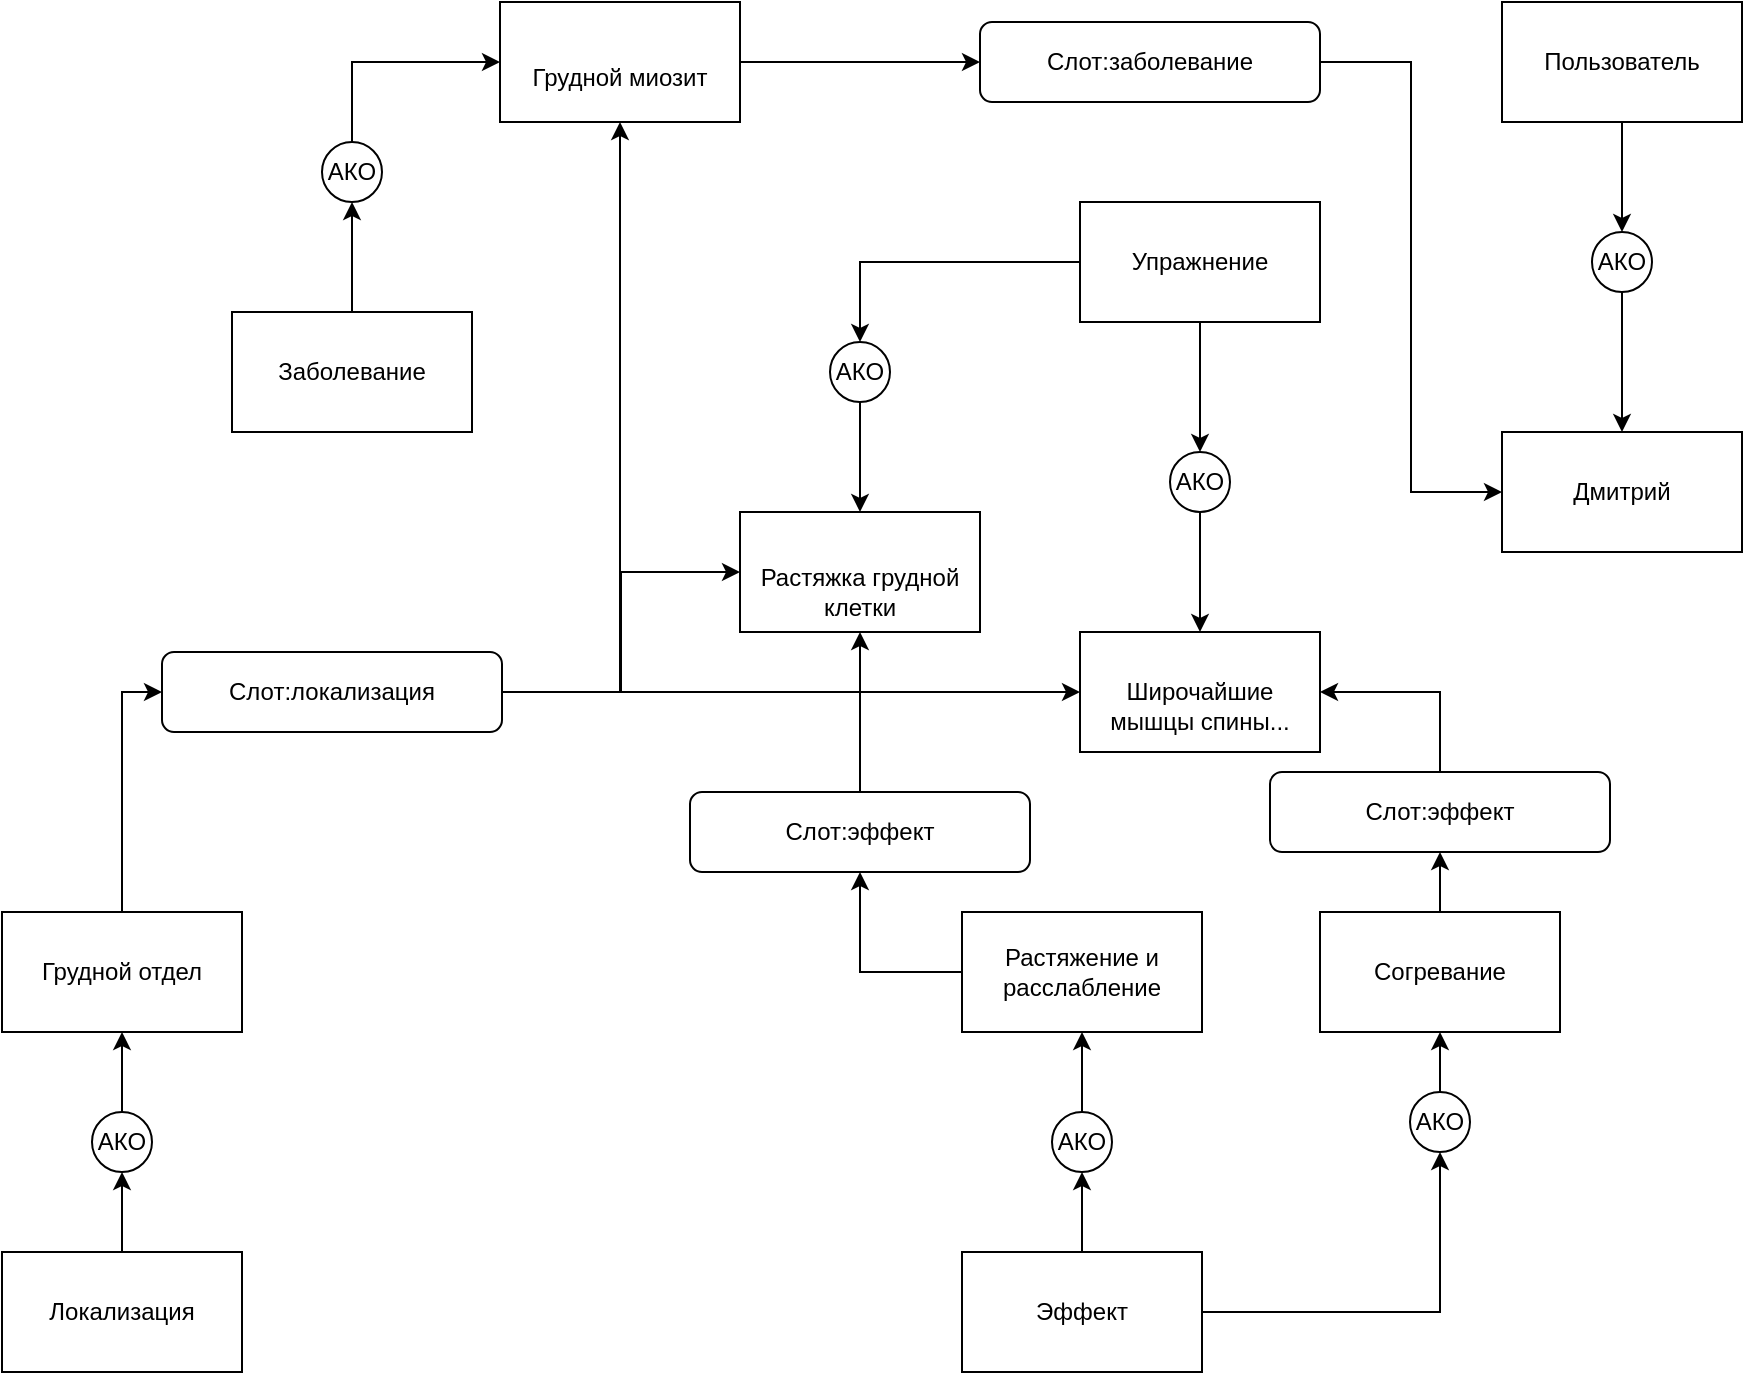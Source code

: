 <mxfile version="21.3.2" type="github">
  <diagram id="C5RBs43oDa-KdzZeNtuy" name="Page-1">
    <mxGraphModel dx="2168" dy="813" grid="1" gridSize="10" guides="1" tooltips="1" connect="1" arrows="1" fold="1" page="1" pageScale="1" pageWidth="827" pageHeight="1169" math="0" shadow="0">
      <root>
        <mxCell id="WIyWlLk6GJQsqaUBKTNV-0" />
        <mxCell id="WIyWlLk6GJQsqaUBKTNV-1" parent="WIyWlLk6GJQsqaUBKTNV-0" />
        <mxCell id="NH6UCcypnFRTFc6faVXU-13" style="edgeStyle=orthogonalEdgeStyle;rounded=0;orthogonalLoop=1;jettySize=auto;html=1;exitX=0.5;exitY=0;exitDx=0;exitDy=0;entryX=0.5;entryY=1;entryDx=0;entryDy=0;" edge="1" parent="WIyWlLk6GJQsqaUBKTNV-1" source="NH6UCcypnFRTFc6faVXU-0" target="NH6UCcypnFRTFc6faVXU-8">
          <mxGeometry relative="1" as="geometry" />
        </mxCell>
        <mxCell id="NH6UCcypnFRTFc6faVXU-0" value="Заболевание" style="rounded=0;whiteSpace=wrap;html=1;" vertex="1" parent="WIyWlLk6GJQsqaUBKTNV-1">
          <mxGeometry x="15" y="200" width="120" height="60" as="geometry" />
        </mxCell>
        <mxCell id="NH6UCcypnFRTFc6faVXU-21" style="edgeStyle=orthogonalEdgeStyle;rounded=0;orthogonalLoop=1;jettySize=auto;html=1;exitX=0.5;exitY=1;exitDx=0;exitDy=0;entryX=0.5;entryY=0;entryDx=0;entryDy=0;" edge="1" parent="WIyWlLk6GJQsqaUBKTNV-1" source="NH6UCcypnFRTFc6faVXU-1">
          <mxGeometry relative="1" as="geometry">
            <mxPoint x="499" y="270" as="targetPoint" />
          </mxGeometry>
        </mxCell>
        <mxCell id="NH6UCcypnFRTFc6faVXU-65" style="edgeStyle=orthogonalEdgeStyle;rounded=0;orthogonalLoop=1;jettySize=auto;html=1;exitX=0;exitY=0.5;exitDx=0;exitDy=0;entryX=0.5;entryY=0;entryDx=0;entryDy=0;" edge="1" parent="WIyWlLk6GJQsqaUBKTNV-1" source="NH6UCcypnFRTFc6faVXU-1" target="NH6UCcypnFRTFc6faVXU-27">
          <mxGeometry relative="1" as="geometry" />
        </mxCell>
        <mxCell id="NH6UCcypnFRTFc6faVXU-1" value="Упражнение" style="rounded=0;whiteSpace=wrap;html=1;" vertex="1" parent="WIyWlLk6GJQsqaUBKTNV-1">
          <mxGeometry x="439" y="145" width="120" height="60" as="geometry" />
        </mxCell>
        <mxCell id="NH6UCcypnFRTFc6faVXU-17" style="edgeStyle=orthogonalEdgeStyle;rounded=0;orthogonalLoop=1;jettySize=auto;html=1;exitX=0.5;exitY=1;exitDx=0;exitDy=0;entryX=0.5;entryY=0;entryDx=0;entryDy=0;" edge="1" parent="WIyWlLk6GJQsqaUBKTNV-1" source="NH6UCcypnFRTFc6faVXU-2" target="NH6UCcypnFRTFc6faVXU-16">
          <mxGeometry relative="1" as="geometry" />
        </mxCell>
        <mxCell id="NH6UCcypnFRTFc6faVXU-2" value="Пользователь" style="rounded=0;whiteSpace=wrap;html=1;" vertex="1" parent="WIyWlLk6GJQsqaUBKTNV-1">
          <mxGeometry x="650" y="45" width="120" height="60" as="geometry" />
        </mxCell>
        <mxCell id="NH6UCcypnFRTFc6faVXU-3" value="Дмитрий" style="rounded=0;whiteSpace=wrap;html=1;" vertex="1" parent="WIyWlLk6GJQsqaUBKTNV-1">
          <mxGeometry x="650" y="260" width="120" height="60" as="geometry" />
        </mxCell>
        <mxCell id="NH6UCcypnFRTFc6faVXU-4" value="&lt;br&gt;&lt;table style=&quot;border-collapse:&lt;br/&gt; collapse;width:234pt&quot; width=&quot;312&quot; cellspacing=&quot;0&quot; cellpadding=&quot;0&quot; border=&quot;0&quot;&gt;&lt;tbody&gt;&lt;tr style=&quot;height:15.0pt&quot; height=&quot;20&quot;&gt;  &lt;td style=&quot;height:15.0pt;width:234pt;word-break:initial;&lt;br/&gt;  color:var(--cib-color-neutral-foreground);font-size:var(--cib-type-body1-font-size);&lt;br/&gt;  line-height:var(--cib-type-body1-line-height);font-weight:var(--cib-type-body1-font-weight);&lt;br/&gt;  font-variation-settings: var(--cib-type-body1-font-variation-settings)&quot; width=&quot;312&quot; height=&quot;20&quot;&gt;Широчайшие&lt;br&gt;  мышцы спины...&lt;/td&gt;&lt;/tr&gt;&lt;/tbody&gt;&lt;/table&gt;" style="rounded=0;whiteSpace=wrap;html=1;" vertex="1" parent="WIyWlLk6GJQsqaUBKTNV-1">
          <mxGeometry x="439" y="360" width="120" height="60" as="geometry" />
        </mxCell>
        <mxCell id="NH6UCcypnFRTFc6faVXU-70" style="edgeStyle=orthogonalEdgeStyle;rounded=0;orthogonalLoop=1;jettySize=auto;html=1;exitX=1;exitY=0.5;exitDx=0;exitDy=0;entryX=0;entryY=0.5;entryDx=0;entryDy=0;" edge="1" parent="WIyWlLk6GJQsqaUBKTNV-1" source="NH6UCcypnFRTFc6faVXU-5" target="NH6UCcypnFRTFc6faVXU-67">
          <mxGeometry relative="1" as="geometry" />
        </mxCell>
        <mxCell id="NH6UCcypnFRTFc6faVXU-5" value="&lt;table style=&quot;border-collapse:&lt;br/&gt; collapse;width:158pt&quot; width=&quot;210&quot; cellspacing=&quot;0&quot; cellpadding=&quot;0&quot; border=&quot;0&quot;&gt;&lt;tbody&gt;&lt;tr style=&quot;height:15.75pt&quot; height=&quot;21&quot;&gt;&lt;br/&gt;  &lt;td style=&quot;height:15.75pt;width:158pt&quot; width=&quot;210&quot; height=&quot;21&quot;&gt;Грудной миозит&lt;/td&gt;&lt;/tr&gt;&lt;/tbody&gt;&lt;/table&gt;" style="rounded=0;whiteSpace=wrap;html=1;" vertex="1" parent="WIyWlLk6GJQsqaUBKTNV-1">
          <mxGeometry x="149" y="45" width="120" height="60" as="geometry" />
        </mxCell>
        <mxCell id="NH6UCcypnFRTFc6faVXU-14" style="edgeStyle=orthogonalEdgeStyle;rounded=0;orthogonalLoop=1;jettySize=auto;html=1;exitX=0.5;exitY=0;exitDx=0;exitDy=0;entryX=0;entryY=0.5;entryDx=0;entryDy=0;" edge="1" parent="WIyWlLk6GJQsqaUBKTNV-1" source="NH6UCcypnFRTFc6faVXU-8" target="NH6UCcypnFRTFc6faVXU-5">
          <mxGeometry relative="1" as="geometry" />
        </mxCell>
        <mxCell id="NH6UCcypnFRTFc6faVXU-8" value="АКО" style="ellipse;whiteSpace=wrap;html=1;aspect=fixed;" vertex="1" parent="WIyWlLk6GJQsqaUBKTNV-1">
          <mxGeometry x="60" y="115" width="30" height="30" as="geometry" />
        </mxCell>
        <mxCell id="NH6UCcypnFRTFc6faVXU-18" style="edgeStyle=orthogonalEdgeStyle;rounded=0;orthogonalLoop=1;jettySize=auto;html=1;exitX=0.5;exitY=1;exitDx=0;exitDy=0;entryX=0.5;entryY=0;entryDx=0;entryDy=0;" edge="1" parent="WIyWlLk6GJQsqaUBKTNV-1" source="NH6UCcypnFRTFc6faVXU-16" target="NH6UCcypnFRTFc6faVXU-3">
          <mxGeometry relative="1" as="geometry" />
        </mxCell>
        <mxCell id="NH6UCcypnFRTFc6faVXU-16" value="АКО" style="ellipse;whiteSpace=wrap;html=1;aspect=fixed;" vertex="1" parent="WIyWlLk6GJQsqaUBKTNV-1">
          <mxGeometry x="695" y="160" width="30" height="30" as="geometry" />
        </mxCell>
        <mxCell id="NH6UCcypnFRTFc6faVXU-22" style="edgeStyle=orthogonalEdgeStyle;rounded=0;orthogonalLoop=1;jettySize=auto;html=1;exitX=0.5;exitY=1;exitDx=0;exitDy=0;entryX=0.5;entryY=0;entryDx=0;entryDy=0;" edge="1" parent="WIyWlLk6GJQsqaUBKTNV-1" source="NH6UCcypnFRTFc6faVXU-20" target="NH6UCcypnFRTFc6faVXU-4">
          <mxGeometry relative="1" as="geometry" />
        </mxCell>
        <mxCell id="NH6UCcypnFRTFc6faVXU-20" value="АКО" style="ellipse;whiteSpace=wrap;html=1;aspect=fixed;" vertex="1" parent="WIyWlLk6GJQsqaUBKTNV-1">
          <mxGeometry x="484" y="270" width="30" height="30" as="geometry" />
        </mxCell>
        <mxCell id="NH6UCcypnFRTFc6faVXU-25" value="&lt;table style=&quot;border-collapse:&lt;br/&gt; collapse;width:234pt&quot; width=&quot;312&quot; cellspacing=&quot;0&quot; cellpadding=&quot;0&quot; border=&quot;0&quot;&gt;&lt;tbody&gt;&lt;tr style=&quot;height:15.0pt&quot; height=&quot;20&quot;&gt;&lt;td style=&quot;height:15.0pt;width:234pt;word-break:initial;&lt;br/&gt;  color:var(--cib-color-neutral-foreground);font-size:var(--cib-type-body1-font-size);&lt;br/&gt;  line-height:var(--cib-type-body1-line-height);font-weight:var(--cib-type-body1-font-weight);&lt;br/&gt;  font-variation-settings: var(--cib-type-body1-font-variation-settings)&quot; width=&quot;312&quot; height=&quot;20&quot;&gt;&lt;/td&gt;&lt;/tr&gt;&lt;/tbody&gt;&lt;/table&gt;Растяжка грудной&lt;br&gt;клетки" style="rounded=0;whiteSpace=wrap;html=1;" vertex="1" parent="WIyWlLk6GJQsqaUBKTNV-1">
          <mxGeometry x="269" y="300" width="120" height="60" as="geometry" />
        </mxCell>
        <mxCell id="NH6UCcypnFRTFc6faVXU-66" style="edgeStyle=orthogonalEdgeStyle;rounded=0;orthogonalLoop=1;jettySize=auto;html=1;exitX=0.5;exitY=1;exitDx=0;exitDy=0;" edge="1" parent="WIyWlLk6GJQsqaUBKTNV-1" source="NH6UCcypnFRTFc6faVXU-27" target="NH6UCcypnFRTFc6faVXU-25">
          <mxGeometry relative="1" as="geometry" />
        </mxCell>
        <mxCell id="NH6UCcypnFRTFc6faVXU-27" value="АКО" style="ellipse;whiteSpace=wrap;html=1;aspect=fixed;" vertex="1" parent="WIyWlLk6GJQsqaUBKTNV-1">
          <mxGeometry x="314" y="215" width="30" height="30" as="geometry" />
        </mxCell>
        <mxCell id="NH6UCcypnFRTFc6faVXU-58" style="edgeStyle=orthogonalEdgeStyle;rounded=0;orthogonalLoop=1;jettySize=auto;html=1;exitX=0.5;exitY=0;exitDx=0;exitDy=0;entryX=0;entryY=0.5;entryDx=0;entryDy=0;" edge="1" parent="WIyWlLk6GJQsqaUBKTNV-1" source="NH6UCcypnFRTFc6faVXU-31" target="NH6UCcypnFRTFc6faVXU-48">
          <mxGeometry relative="1" as="geometry" />
        </mxCell>
        <mxCell id="NH6UCcypnFRTFc6faVXU-31" value="Грудной отдел" style="rounded=0;whiteSpace=wrap;html=1;" vertex="1" parent="WIyWlLk6GJQsqaUBKTNV-1">
          <mxGeometry x="-100" y="500" width="120" height="60" as="geometry" />
        </mxCell>
        <mxCell id="NH6UCcypnFRTFc6faVXU-57" style="edgeStyle=orthogonalEdgeStyle;rounded=0;orthogonalLoop=1;jettySize=auto;html=1;exitX=0.5;exitY=0;exitDx=0;exitDy=0;entryX=0.5;entryY=1;entryDx=0;entryDy=0;" edge="1" parent="WIyWlLk6GJQsqaUBKTNV-1" source="NH6UCcypnFRTFc6faVXU-33" target="NH6UCcypnFRTFc6faVXU-31">
          <mxGeometry relative="1" as="geometry" />
        </mxCell>
        <mxCell id="NH6UCcypnFRTFc6faVXU-33" value="АКО" style="ellipse;whiteSpace=wrap;html=1;aspect=fixed;" vertex="1" parent="WIyWlLk6GJQsqaUBKTNV-1">
          <mxGeometry x="-55" y="600" width="30" height="30" as="geometry" />
        </mxCell>
        <mxCell id="NH6UCcypnFRTFc6faVXU-47" style="edgeStyle=orthogonalEdgeStyle;rounded=0;orthogonalLoop=1;jettySize=auto;html=1;exitX=0.5;exitY=0;exitDx=0;exitDy=0;entryX=0.5;entryY=1;entryDx=0;entryDy=0;" edge="1" parent="WIyWlLk6GJQsqaUBKTNV-1" source="NH6UCcypnFRTFc6faVXU-46" target="NH6UCcypnFRTFc6faVXU-33">
          <mxGeometry relative="1" as="geometry" />
        </mxCell>
        <mxCell id="NH6UCcypnFRTFc6faVXU-46" value="Локализация" style="rounded=0;whiteSpace=wrap;html=1;" vertex="1" parent="WIyWlLk6GJQsqaUBKTNV-1">
          <mxGeometry x="-100" y="670" width="120" height="60" as="geometry" />
        </mxCell>
        <mxCell id="NH6UCcypnFRTFc6faVXU-60" style="edgeStyle=orthogonalEdgeStyle;rounded=0;orthogonalLoop=1;jettySize=auto;html=1;exitX=1;exitY=0.5;exitDx=0;exitDy=0;entryX=0;entryY=0.5;entryDx=0;entryDy=0;" edge="1" parent="WIyWlLk6GJQsqaUBKTNV-1" source="NH6UCcypnFRTFc6faVXU-48" target="NH6UCcypnFRTFc6faVXU-25">
          <mxGeometry relative="1" as="geometry" />
        </mxCell>
        <mxCell id="NH6UCcypnFRTFc6faVXU-62" style="edgeStyle=orthogonalEdgeStyle;rounded=0;orthogonalLoop=1;jettySize=auto;html=1;exitX=1;exitY=0.5;exitDx=0;exitDy=0;entryX=0.5;entryY=1;entryDx=0;entryDy=0;" edge="1" parent="WIyWlLk6GJQsqaUBKTNV-1" source="NH6UCcypnFRTFc6faVXU-48" target="NH6UCcypnFRTFc6faVXU-5">
          <mxGeometry relative="1" as="geometry" />
        </mxCell>
        <mxCell id="NH6UCcypnFRTFc6faVXU-63" style="edgeStyle=orthogonalEdgeStyle;rounded=0;orthogonalLoop=1;jettySize=auto;html=1;exitX=1;exitY=0.5;exitDx=0;exitDy=0;entryX=0;entryY=0.5;entryDx=0;entryDy=0;" edge="1" parent="WIyWlLk6GJQsqaUBKTNV-1" source="NH6UCcypnFRTFc6faVXU-48" target="NH6UCcypnFRTFc6faVXU-4">
          <mxGeometry relative="1" as="geometry" />
        </mxCell>
        <mxCell id="NH6UCcypnFRTFc6faVXU-48" value="Слот:локализация" style="rounded=1;whiteSpace=wrap;html=1;" vertex="1" parent="WIyWlLk6GJQsqaUBKTNV-1">
          <mxGeometry x="-20" y="370" width="170" height="40" as="geometry" />
        </mxCell>
        <mxCell id="NH6UCcypnFRTFc6faVXU-71" style="edgeStyle=orthogonalEdgeStyle;rounded=0;orthogonalLoop=1;jettySize=auto;html=1;exitX=1;exitY=0.5;exitDx=0;exitDy=0;entryX=0;entryY=0.5;entryDx=0;entryDy=0;" edge="1" parent="WIyWlLk6GJQsqaUBKTNV-1" source="NH6UCcypnFRTFc6faVXU-67" target="NH6UCcypnFRTFc6faVXU-3">
          <mxGeometry relative="1" as="geometry" />
        </mxCell>
        <mxCell id="NH6UCcypnFRTFc6faVXU-67" value="Слот:заболевание" style="rounded=1;whiteSpace=wrap;html=1;" vertex="1" parent="WIyWlLk6GJQsqaUBKTNV-1">
          <mxGeometry x="389" y="55" width="170" height="40" as="geometry" />
        </mxCell>
        <mxCell id="NH6UCcypnFRTFc6faVXU-84" style="edgeStyle=orthogonalEdgeStyle;rounded=0;orthogonalLoop=1;jettySize=auto;html=1;exitX=0;exitY=0.5;exitDx=0;exitDy=0;entryX=0.5;entryY=1;entryDx=0;entryDy=0;" edge="1" parent="WIyWlLk6GJQsqaUBKTNV-1" source="NH6UCcypnFRTFc6faVXU-72" target="NH6UCcypnFRTFc6faVXU-82">
          <mxGeometry relative="1" as="geometry" />
        </mxCell>
        <mxCell id="NH6UCcypnFRTFc6faVXU-72" value="Растяжение и расслабление" style="rounded=0;whiteSpace=wrap;html=1;" vertex="1" parent="WIyWlLk6GJQsqaUBKTNV-1">
          <mxGeometry x="380" y="500" width="120" height="60" as="geometry" />
        </mxCell>
        <mxCell id="NH6UCcypnFRTFc6faVXU-73" style="edgeStyle=orthogonalEdgeStyle;rounded=0;orthogonalLoop=1;jettySize=auto;html=1;exitX=0.5;exitY=0;exitDx=0;exitDy=0;entryX=0.5;entryY=1;entryDx=0;entryDy=0;" edge="1" parent="WIyWlLk6GJQsqaUBKTNV-1" source="NH6UCcypnFRTFc6faVXU-74" target="NH6UCcypnFRTFc6faVXU-72">
          <mxGeometry relative="1" as="geometry" />
        </mxCell>
        <mxCell id="NH6UCcypnFRTFc6faVXU-74" value="АКО" style="ellipse;whiteSpace=wrap;html=1;aspect=fixed;" vertex="1" parent="WIyWlLk6GJQsqaUBKTNV-1">
          <mxGeometry x="425" y="600" width="30" height="30" as="geometry" />
        </mxCell>
        <mxCell id="NH6UCcypnFRTFc6faVXU-75" style="edgeStyle=orthogonalEdgeStyle;rounded=0;orthogonalLoop=1;jettySize=auto;html=1;exitX=0.5;exitY=0;exitDx=0;exitDy=0;entryX=0.5;entryY=1;entryDx=0;entryDy=0;" edge="1" parent="WIyWlLk6GJQsqaUBKTNV-1" source="NH6UCcypnFRTFc6faVXU-76" target="NH6UCcypnFRTFc6faVXU-74">
          <mxGeometry relative="1" as="geometry" />
        </mxCell>
        <mxCell id="NH6UCcypnFRTFc6faVXU-81" style="edgeStyle=orthogonalEdgeStyle;rounded=0;orthogonalLoop=1;jettySize=auto;html=1;exitX=1;exitY=0.5;exitDx=0;exitDy=0;entryX=0.5;entryY=1;entryDx=0;entryDy=0;" edge="1" parent="WIyWlLk6GJQsqaUBKTNV-1" source="NH6UCcypnFRTFc6faVXU-76" target="NH6UCcypnFRTFc6faVXU-79">
          <mxGeometry relative="1" as="geometry" />
        </mxCell>
        <mxCell id="NH6UCcypnFRTFc6faVXU-76" value="Эффект" style="rounded=0;whiteSpace=wrap;html=1;" vertex="1" parent="WIyWlLk6GJQsqaUBKTNV-1">
          <mxGeometry x="380" y="670" width="120" height="60" as="geometry" />
        </mxCell>
        <mxCell id="NH6UCcypnFRTFc6faVXU-88" style="edgeStyle=orthogonalEdgeStyle;rounded=0;orthogonalLoop=1;jettySize=auto;html=1;exitX=0.5;exitY=0;exitDx=0;exitDy=0;" edge="1" parent="WIyWlLk6GJQsqaUBKTNV-1" source="NH6UCcypnFRTFc6faVXU-77" target="NH6UCcypnFRTFc6faVXU-87">
          <mxGeometry relative="1" as="geometry" />
        </mxCell>
        <mxCell id="NH6UCcypnFRTFc6faVXU-77" value="Согревание" style="rounded=0;whiteSpace=wrap;html=1;" vertex="1" parent="WIyWlLk6GJQsqaUBKTNV-1">
          <mxGeometry x="559" y="500" width="120" height="60" as="geometry" />
        </mxCell>
        <mxCell id="NH6UCcypnFRTFc6faVXU-78" style="edgeStyle=orthogonalEdgeStyle;rounded=0;orthogonalLoop=1;jettySize=auto;html=1;exitX=0.5;exitY=0;exitDx=0;exitDy=0;entryX=0.5;entryY=1;entryDx=0;entryDy=0;" edge="1" parent="WIyWlLk6GJQsqaUBKTNV-1" source="NH6UCcypnFRTFc6faVXU-79" target="NH6UCcypnFRTFc6faVXU-77">
          <mxGeometry relative="1" as="geometry" />
        </mxCell>
        <mxCell id="NH6UCcypnFRTFc6faVXU-79" value="АКО" style="ellipse;whiteSpace=wrap;html=1;aspect=fixed;" vertex="1" parent="WIyWlLk6GJQsqaUBKTNV-1">
          <mxGeometry x="604" y="590" width="30" height="30" as="geometry" />
        </mxCell>
        <mxCell id="NH6UCcypnFRTFc6faVXU-85" style="edgeStyle=orthogonalEdgeStyle;rounded=0;orthogonalLoop=1;jettySize=auto;html=1;exitX=0.5;exitY=0;exitDx=0;exitDy=0;entryX=0.5;entryY=1;entryDx=0;entryDy=0;" edge="1" parent="WIyWlLk6GJQsqaUBKTNV-1" source="NH6UCcypnFRTFc6faVXU-82" target="NH6UCcypnFRTFc6faVXU-25">
          <mxGeometry relative="1" as="geometry" />
        </mxCell>
        <mxCell id="NH6UCcypnFRTFc6faVXU-82" value="Слот:эффект" style="rounded=1;whiteSpace=wrap;html=1;" vertex="1" parent="WIyWlLk6GJQsqaUBKTNV-1">
          <mxGeometry x="244" y="440" width="170" height="40" as="geometry" />
        </mxCell>
        <mxCell id="NH6UCcypnFRTFc6faVXU-89" style="edgeStyle=orthogonalEdgeStyle;rounded=0;orthogonalLoop=1;jettySize=auto;html=1;exitX=0.5;exitY=0;exitDx=0;exitDy=0;entryX=1;entryY=0.5;entryDx=0;entryDy=0;" edge="1" parent="WIyWlLk6GJQsqaUBKTNV-1" source="NH6UCcypnFRTFc6faVXU-87" target="NH6UCcypnFRTFc6faVXU-4">
          <mxGeometry relative="1" as="geometry" />
        </mxCell>
        <mxCell id="NH6UCcypnFRTFc6faVXU-87" value="Слот:эффект" style="rounded=1;whiteSpace=wrap;html=1;" vertex="1" parent="WIyWlLk6GJQsqaUBKTNV-1">
          <mxGeometry x="534" y="430" width="170" height="40" as="geometry" />
        </mxCell>
      </root>
    </mxGraphModel>
  </diagram>
</mxfile>
